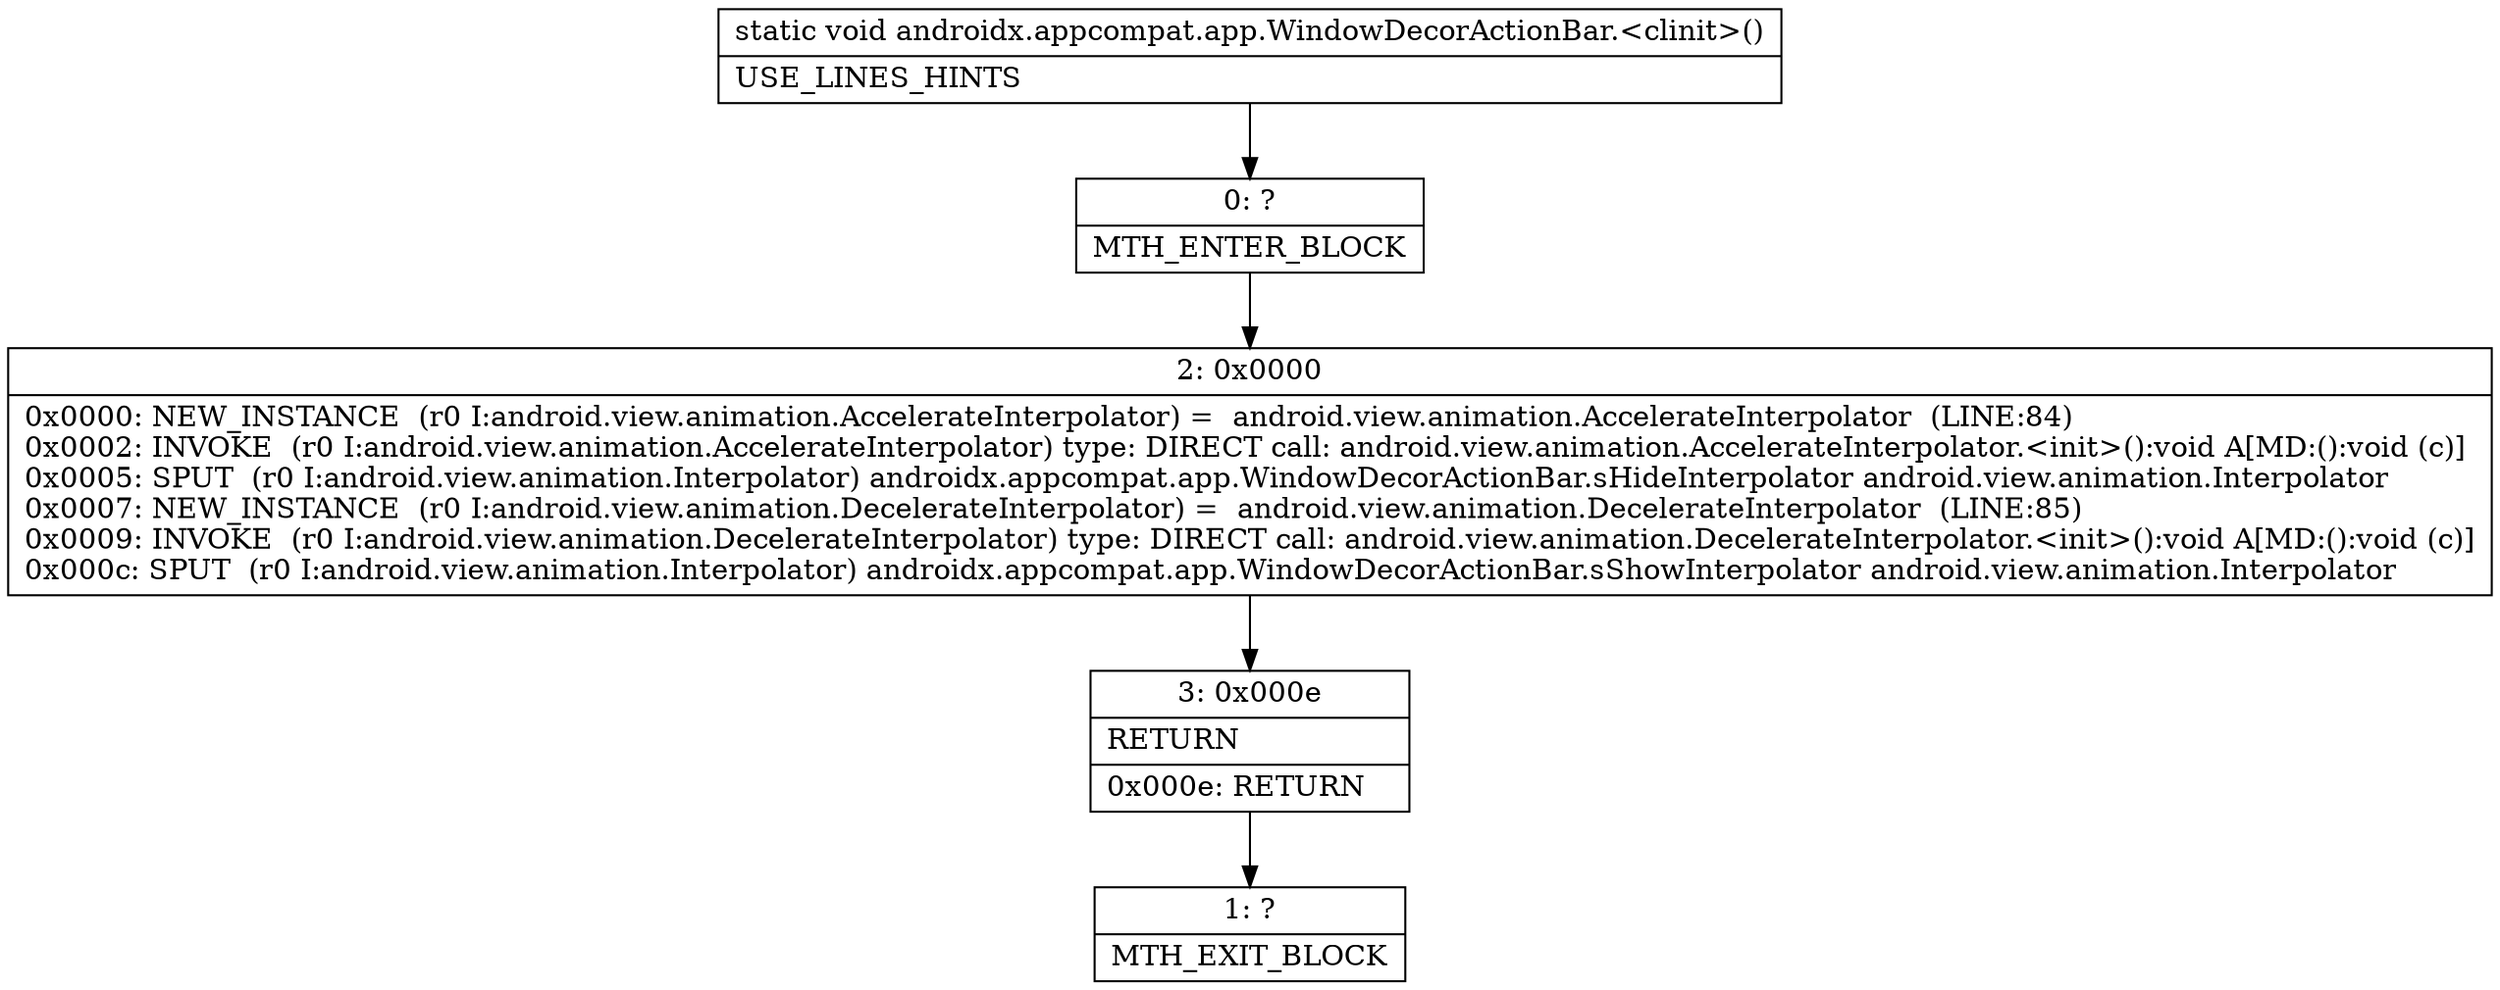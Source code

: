 digraph "CFG forandroidx.appcompat.app.WindowDecorActionBar.\<clinit\>()V" {
Node_0 [shape=record,label="{0\:\ ?|MTH_ENTER_BLOCK\l}"];
Node_2 [shape=record,label="{2\:\ 0x0000|0x0000: NEW_INSTANCE  (r0 I:android.view.animation.AccelerateInterpolator) =  android.view.animation.AccelerateInterpolator  (LINE:84)\l0x0002: INVOKE  (r0 I:android.view.animation.AccelerateInterpolator) type: DIRECT call: android.view.animation.AccelerateInterpolator.\<init\>():void A[MD:():void (c)]\l0x0005: SPUT  (r0 I:android.view.animation.Interpolator) androidx.appcompat.app.WindowDecorActionBar.sHideInterpolator android.view.animation.Interpolator \l0x0007: NEW_INSTANCE  (r0 I:android.view.animation.DecelerateInterpolator) =  android.view.animation.DecelerateInterpolator  (LINE:85)\l0x0009: INVOKE  (r0 I:android.view.animation.DecelerateInterpolator) type: DIRECT call: android.view.animation.DecelerateInterpolator.\<init\>():void A[MD:():void (c)]\l0x000c: SPUT  (r0 I:android.view.animation.Interpolator) androidx.appcompat.app.WindowDecorActionBar.sShowInterpolator android.view.animation.Interpolator \l}"];
Node_3 [shape=record,label="{3\:\ 0x000e|RETURN\l|0x000e: RETURN   \l}"];
Node_1 [shape=record,label="{1\:\ ?|MTH_EXIT_BLOCK\l}"];
MethodNode[shape=record,label="{static void androidx.appcompat.app.WindowDecorActionBar.\<clinit\>()  | USE_LINES_HINTS\l}"];
MethodNode -> Node_0;Node_0 -> Node_2;
Node_2 -> Node_3;
Node_3 -> Node_1;
}

